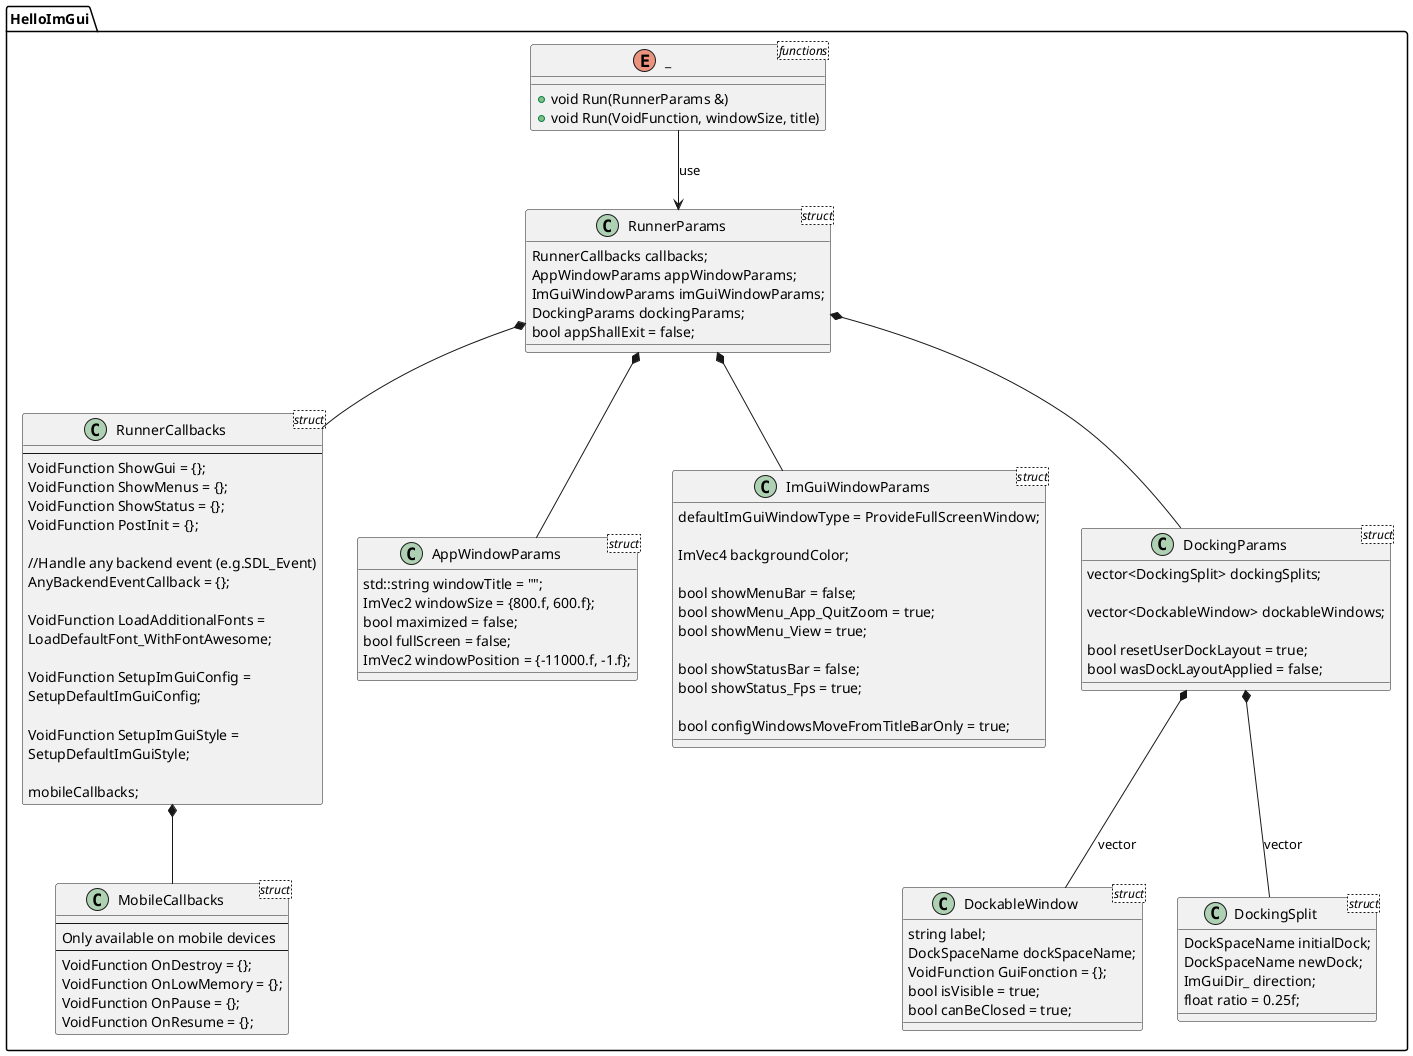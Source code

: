 @startuml
namespace HelloImGui {

enum _ <functions>{
    + void Run(RunnerParams &)
    + void Run(VoidFunction, windowSize, title)
}

_ --> RunnerParams: use

class RunnerParams <struct> {
    RunnerCallbacks callbacks;
    AppWindowParams appWindowParams;
    ImGuiWindowParams imGuiWindowParams;
    DockingParams dockingParams;
    bool appShallExit = false;
}

class RunnerCallbacks <struct> {
    ---
    VoidFunction ShowGui = {};
    VoidFunction ShowMenus = {};
    VoidFunction ShowStatus = {};
    VoidFunction PostInit = {};

    //Handle any backend event (e.g.SDL_Event)
    AnyBackendEventCallback = {};

    VoidFunction LoadAdditionalFonts =
       LoadDefaultFont_WithFontAwesome;

    VoidFunction SetupImGuiConfig = 
      SetupDefaultImGuiConfig;

    VoidFunction SetupImGuiStyle = 
      SetupDefaultImGuiStyle;

    mobileCallbacks;
}

class MobileCallbacks <struct>{
    ---
    Only available on mobile devices
    ---
    VoidFunction OnDestroy = {};
    VoidFunction OnLowMemory = {};
    VoidFunction OnPause = {};
    VoidFunction OnResume = {};
}
RunnerCallbacks *-- MobileCallbacks

class AppWindowParams <struct> {
    std::string windowTitle = "";
    ImVec2 windowSize = {800.f, 600.f};
    bool maximized = false;
    bool fullScreen = false;
    ImVec2 windowPosition = {-11000.f, -1.f};
}

class ImGuiWindowParams <struct> {
    defaultImGuiWindowType = ProvideFullScreenWindow;

    ImVec4 backgroundColor;

    bool showMenuBar = false;
    bool showMenu_App_QuitZoom = true;
    bool showMenu_View = true;

    bool showStatusBar = false;
    bool showStatus_Fps = true;

    bool configWindowsMoveFromTitleBarOnly = true;
}

class DockingParams <struct> {
    vector<DockingSplit> dockingSplits;

    vector<DockableWindow> dockableWindows;

    bool resetUserDockLayout = true;
    bool wasDockLayoutApplied = false;
}

class DockableWindow <struct> {
    string label;
    DockSpaceName dockSpaceName;
    VoidFunction GuiFonction = {};
    bool isVisible = true;
    bool canBeClosed = true;
}

class DockingSplit <struct> {
    DockSpaceName initialDock;
    DockSpaceName newDock;
    ImGuiDir_ direction;
    float ratio = 0.25f;
}


RunnerParams *-- RunnerCallbacks
RunnerParams *-- AppWindowParams
RunnerParams *-- ImGuiWindowParams
RunnerParams *-- DockingParams
DockingParams *-- DockableWindow : vector
DockingParams *-- DockingSplit : vector

}
@enduml